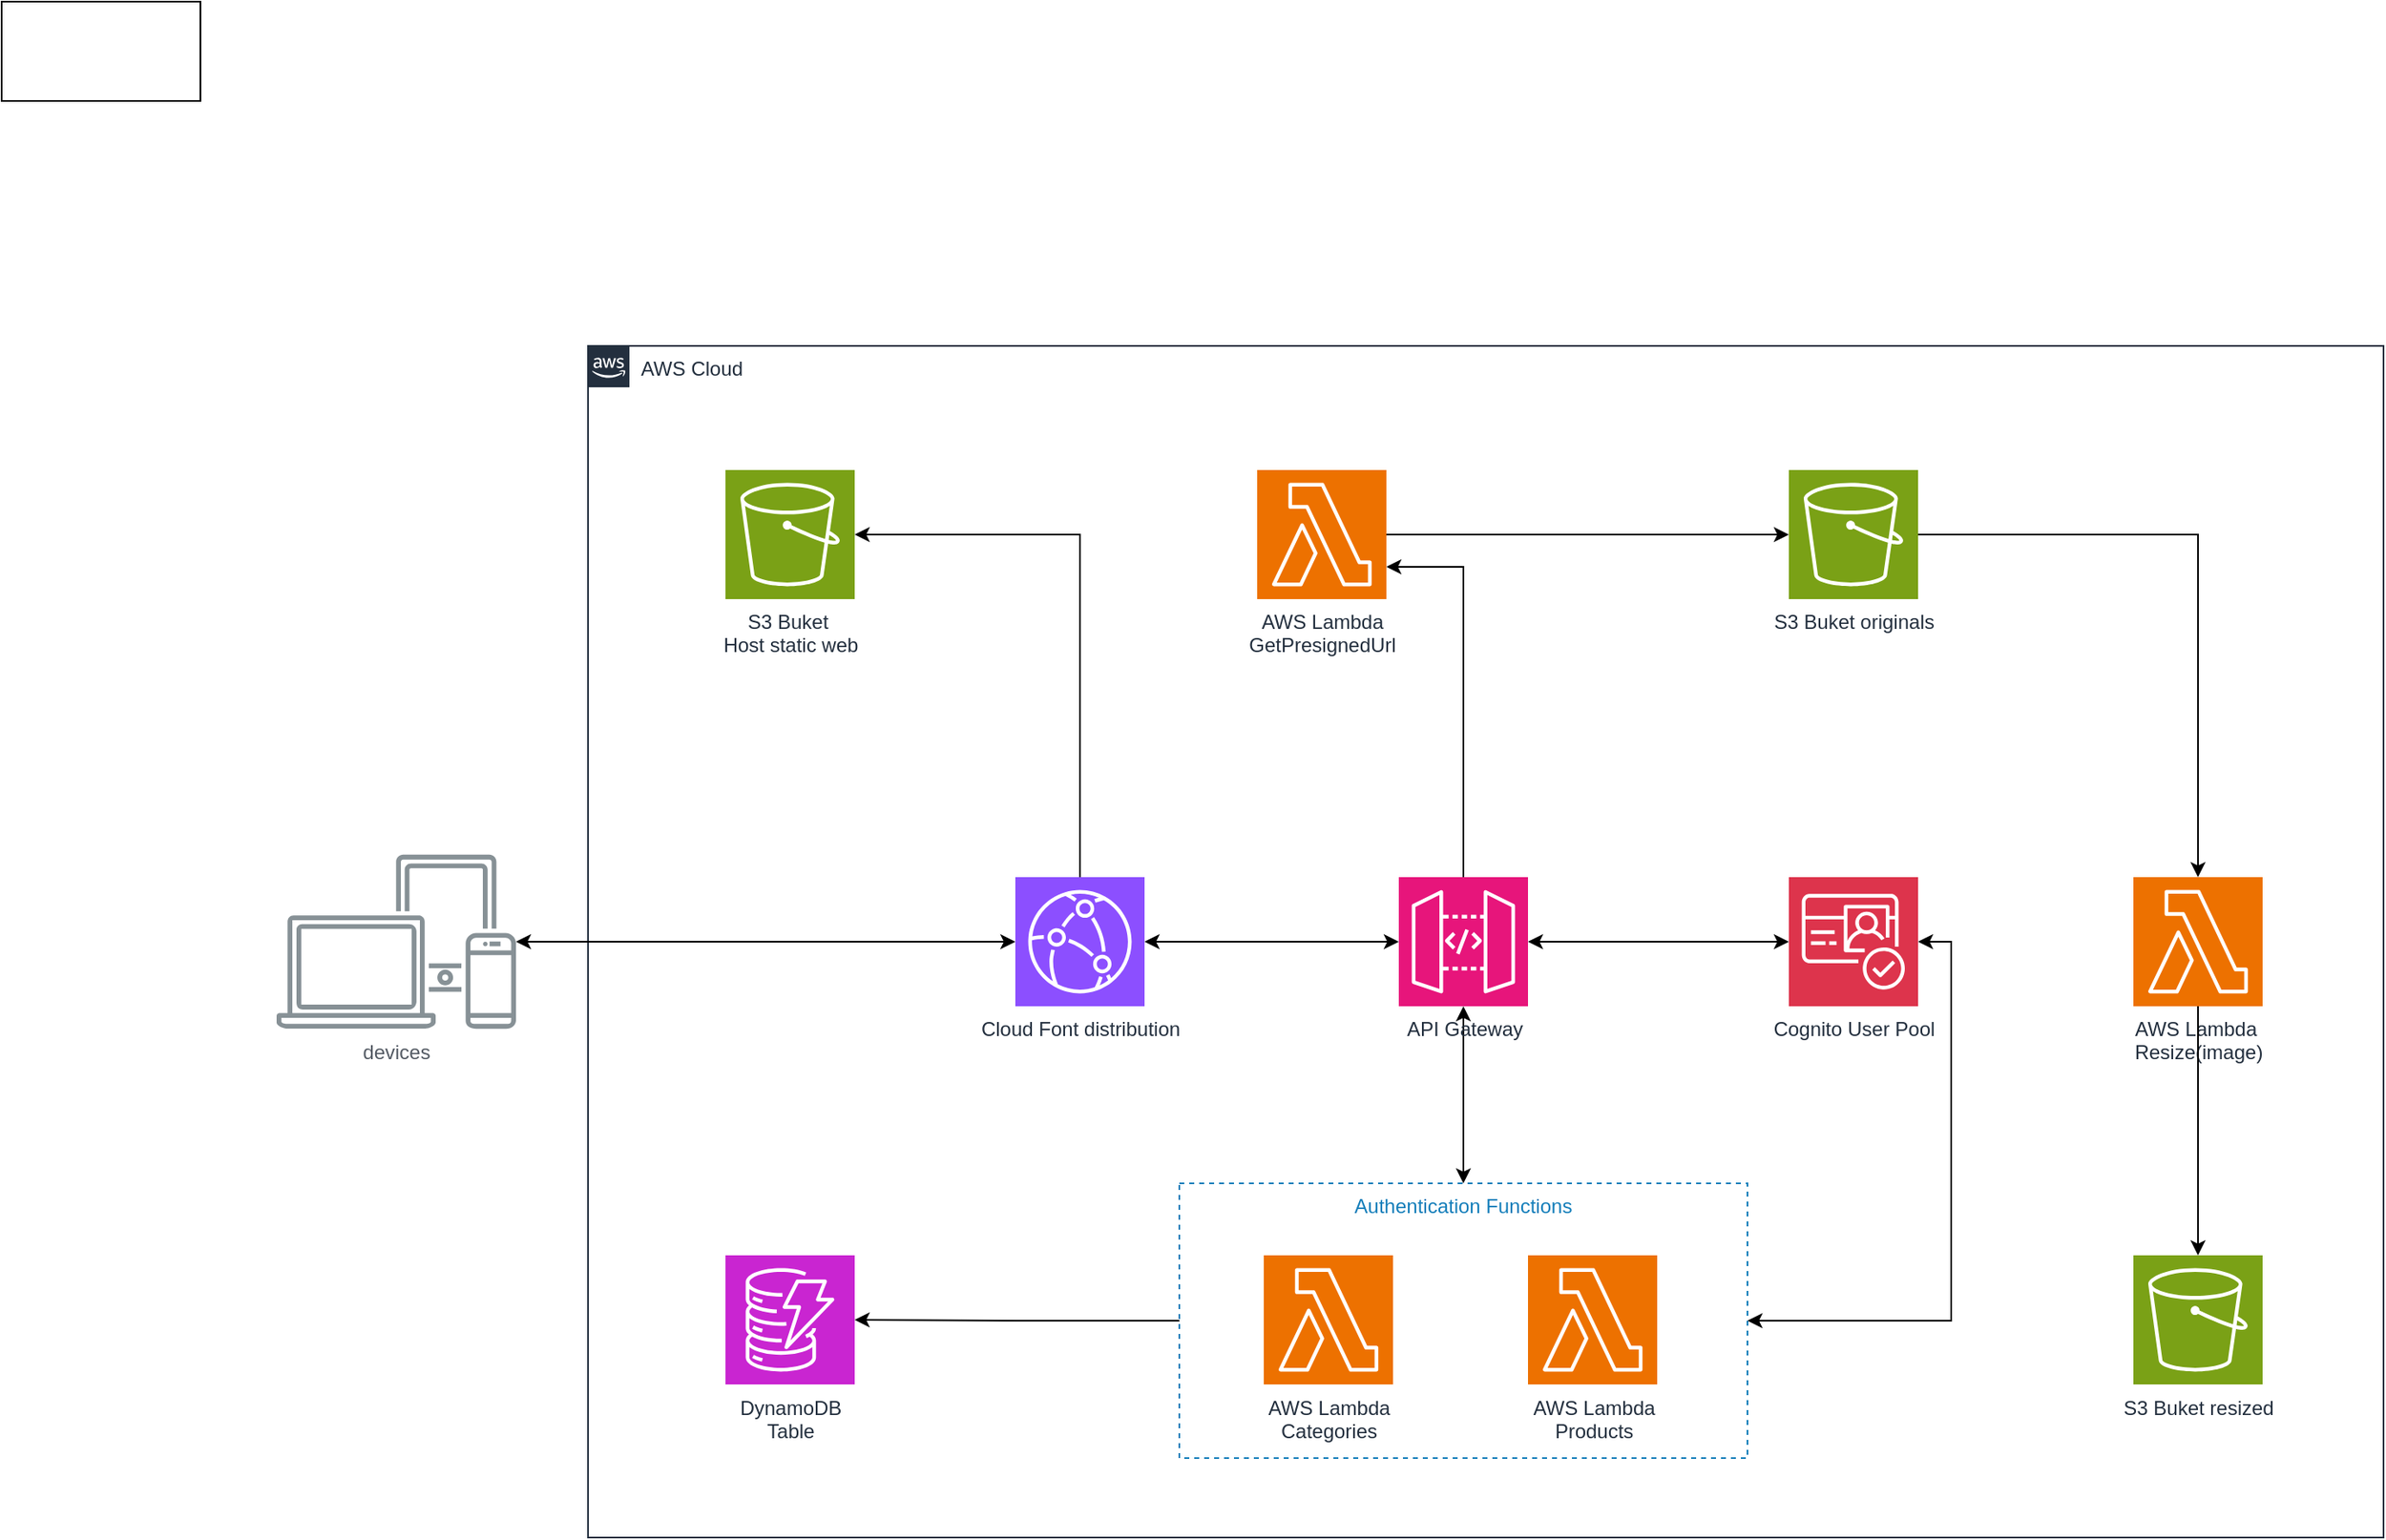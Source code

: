 <mxfile version="27.1.6">
  <diagram id="Ht1M8jgEwFfnCIfOTk4-" name="Page-1">
    <mxGraphModel dx="3669" dy="2405" grid="0" gridSize="10" guides="1" tooltips="1" connect="1" arrows="1" fold="1" page="1" pageScale="1" pageWidth="1169" pageHeight="827" math="0" shadow="0">
      <root>
        <mxCell id="0" />
        <mxCell id="1" parent="0" />
        <mxCell id="UEzPUAAOIrF-is8g5C7q-74" value="AWS Cloud" style="points=[[0,0],[0.25,0],[0.5,0],[0.75,0],[1,0],[1,0.25],[1,0.5],[1,0.75],[1,1],[0.75,1],[0.5,1],[0.25,1],[0,1],[0,0.75],[0,0.5],[0,0.25]];outlineConnect=0;gradientColor=none;html=1;whiteSpace=wrap;fontSize=12;fontStyle=0;shape=mxgraph.aws4.group;grIcon=mxgraph.aws4.group_aws_cloud_alt;strokeColor=#232F3E;fillColor=none;verticalAlign=top;align=left;spacingLeft=30;fontColor=#232F3E;dashed=0;labelBackgroundColor=#ffffff;container=0;pointerEvents=0;collapsible=0;recursiveResize=0;" parent="1" vertex="1">
          <mxGeometry x="196" width="1084" height="720" as="geometry" />
        </mxCell>
        <mxCell id="koOOx8J1nMnPle0z8YaJ-20" value="devices" style="sketch=0;outlineConnect=0;gradientColor=none;fontColor=#545B64;strokeColor=none;fillColor=#879196;dashed=0;verticalLabelPosition=bottom;verticalAlign=top;align=center;html=1;fontSize=12;fontStyle=0;aspect=fixed;shape=mxgraph.aws4.illustration_devices;pointerEvents=1" vertex="1" parent="1">
          <mxGeometry x="8" y="307.25" width="144.52" height="105.5" as="geometry" />
        </mxCell>
        <mxCell id="koOOx8J1nMnPle0z8YaJ-21" value="Authentication Functions" style="fillColor=none;strokeColor=#147EBA;dashed=1;verticalAlign=top;fontStyle=0;fontColor=#147EBA;whiteSpace=wrap;html=1;" vertex="1" parent="1">
          <mxGeometry x="553" y="506" width="343" height="166" as="geometry" />
        </mxCell>
        <mxCell id="koOOx8J1nMnPle0z8YaJ-33" style="edgeStyle=orthogonalEdgeStyle;rounded=0;orthogonalLoop=1;jettySize=auto;html=1;exitX=0.5;exitY=1;exitDx=0;exitDy=0;exitPerimeter=0;entryX=0.5;entryY=0;entryDx=0;entryDy=0;startArrow=classic;startFill=1;" edge="1" parent="1" source="sMOIWIAmx2zqGOon0Dsb-6" target="koOOx8J1nMnPle0z8YaJ-21">
          <mxGeometry relative="1" as="geometry" />
        </mxCell>
        <mxCell id="sMOIWIAmx2zqGOon0Dsb-6" value="API Gateway" style="sketch=0;points=[[0,0,0],[0.25,0,0],[0.5,0,0],[0.75,0,0],[1,0,0],[0,1,0],[0.25,1,0],[0.5,1,0],[0.75,1,0],[1,1,0],[0,0.25,0],[0,0.5,0],[0,0.75,0],[1,0.25,0],[1,0.5,0],[1,0.75,0]];outlineConnect=0;fontColor=#232F3E;fillColor=#E7157B;strokeColor=#ffffff;dashed=0;verticalLabelPosition=bottom;verticalAlign=top;align=center;html=1;fontSize=12;fontStyle=0;aspect=fixed;shape=mxgraph.aws4.resourceIcon;resIcon=mxgraph.aws4.api_gateway;" parent="1" vertex="1">
          <mxGeometry x="685.5" y="321" width="78" height="78" as="geometry" />
        </mxCell>
        <mxCell id="koOOx8J1nMnPle0z8YaJ-40" style="edgeStyle=orthogonalEdgeStyle;rounded=0;orthogonalLoop=1;jettySize=auto;html=1;exitX=0;exitY=0.5;exitDx=0;exitDy=0;exitPerimeter=0;startArrow=classic;startFill=1;" edge="1" parent="1" source="koOOx8J1nMnPle0z8YaJ-1" target="koOOx8J1nMnPle0z8YaJ-20">
          <mxGeometry relative="1" as="geometry" />
        </mxCell>
        <mxCell id="koOOx8J1nMnPle0z8YaJ-1" value="Cloud&lt;span style=&quot;background-color: transparent; color: light-dark(rgb(35, 47, 62), rgb(189, 199, 212));&quot;&gt;&amp;nbsp;Font&amp;nbsp;&lt;/span&gt;distribution" style="sketch=0;points=[[0,0,0],[0.25,0,0],[0.5,0,0],[0.75,0,0],[1,0,0],[0,1,0],[0.25,1,0],[0.5,1,0],[0.75,1,0],[1,1,0],[0,0.25,0],[0,0.5,0],[0,0.75,0],[1,0.25,0],[1,0.5,0],[1,0.75,0]];outlineConnect=0;fontColor=#232F3E;fillColor=#8C4FFF;strokeColor=#ffffff;dashed=0;verticalLabelPosition=bottom;verticalAlign=top;align=center;html=1;fontSize=12;fontStyle=0;aspect=fixed;shape=mxgraph.aws4.resourceIcon;resIcon=mxgraph.aws4.cloudfront;" vertex="1" parent="1">
          <mxGeometry x="454" y="321" width="78" height="78" as="geometry" />
        </mxCell>
        <mxCell id="sMOIWIAmx2zqGOon0Dsb-32" value="S3 Buket&amp;nbsp;&lt;div&gt;Host static web&lt;/div&gt;" style="sketch=0;points=[[0,0,0],[0.25,0,0],[0.5,0,0],[0.75,0,0],[1,0,0],[0,1,0],[0.25,1,0],[0.5,1,0],[0.75,1,0],[1,1,0],[0,0.25,0],[0,0.5,0],[0,0.75,0],[1,0.25,0],[1,0.5,0],[1,0.75,0]];outlineConnect=0;fontColor=#232F3E;fillColor=#7AA116;strokeColor=#ffffff;dashed=0;verticalLabelPosition=bottom;verticalAlign=top;align=center;html=1;fontSize=12;fontStyle=0;aspect=fixed;shape=mxgraph.aws4.resourceIcon;resIcon=mxgraph.aws4.s3;" parent="1" vertex="1">
          <mxGeometry x="279" y="75" width="78" height="78" as="geometry" />
        </mxCell>
        <mxCell id="koOOx8J1nMnPle0z8YaJ-11" value="" style="endArrow=classic;startArrow=classic;html=1;rounded=0;exitX=1;exitY=0.5;exitDx=0;exitDy=0;exitPerimeter=0;entryX=0;entryY=0.5;entryDx=0;entryDy=0;entryPerimeter=0;" edge="1" parent="1" source="koOOx8J1nMnPle0z8YaJ-1" target="sMOIWIAmx2zqGOon0Dsb-6">
          <mxGeometry width="50" height="50" relative="1" as="geometry">
            <mxPoint x="499" y="345" as="sourcePoint" />
            <mxPoint x="1070" y="482" as="targetPoint" />
          </mxGeometry>
        </mxCell>
        <mxCell id="w7kNMi_7EBvpGbnXu8PO-2" value="&lt;div&gt;AWS Lambda&lt;/div&gt;Categories" style="sketch=0;points=[[0,0,0],[0.25,0,0],[0.5,0,0],[0.75,0,0],[1,0,0],[0,1,0],[0.25,1,0],[0.5,1,0],[0.75,1,0],[1,1,0],[0,0.25,0],[0,0.5,0],[0,0.75,0],[1,0.25,0],[1,0.5,0],[1,0.75,0]];outlineConnect=0;fontColor=#232F3E;fillColor=#ED7100;strokeColor=#ffffff;dashed=0;verticalLabelPosition=bottom;verticalAlign=top;align=center;html=1;fontSize=12;fontStyle=0;aspect=fixed;shape=mxgraph.aws4.resourceIcon;resIcon=mxgraph.aws4.lambda;" parent="1" vertex="1">
          <mxGeometry x="604" y="549.5" width="78" height="78" as="geometry" />
        </mxCell>
        <mxCell id="sMOIWIAmx2zqGOon0Dsb-15" value="S3 Buket&amp;nbsp;originals" style="sketch=0;points=[[0,0,0],[0.25,0,0],[0.5,0,0],[0.75,0,0],[1,0,0],[0,1,0],[0.25,1,0],[0.5,1,0],[0.75,1,0],[1,1,0],[0,0.25,0],[0,0.5,0],[0,0.75,0],[1,0.25,0],[1,0.5,0],[1,0.75,0]];outlineConnect=0;fontColor=#232F3E;fillColor=#7AA116;strokeColor=#ffffff;dashed=0;verticalLabelPosition=bottom;verticalAlign=top;align=center;html=1;fontSize=12;fontStyle=0;aspect=fixed;shape=mxgraph.aws4.resourceIcon;resIcon=mxgraph.aws4.s3;" parent="1" vertex="1">
          <mxGeometry x="921" y="75" width="78" height="78" as="geometry" />
        </mxCell>
        <mxCell id="sMOIWIAmx2zqGOon0Dsb-17" value="AWS Lambda&amp;nbsp;&lt;div&gt;Resize(image)&lt;/div&gt;" style="sketch=0;points=[[0,0,0],[0.25,0,0],[0.5,0,0],[0.75,0,0],[1,0,0],[0,1,0],[0.25,1,0],[0.5,1,0],[0.75,1,0],[1,1,0],[0,0.25,0],[0,0.5,0],[0,0.75,0],[1,0.25,0],[1,0.5,0],[1,0.75,0]];outlineConnect=0;fontColor=#232F3E;fillColor=#ED7100;strokeColor=#ffffff;dashed=0;verticalLabelPosition=bottom;verticalAlign=top;align=center;html=1;fontSize=12;fontStyle=0;aspect=fixed;shape=mxgraph.aws4.resourceIcon;resIcon=mxgraph.aws4.lambda;" parent="1" vertex="1">
          <mxGeometry x="1129" y="321" width="78" height="78" as="geometry" />
        </mxCell>
        <mxCell id="sMOIWIAmx2zqGOon0Dsb-25" style="edgeStyle=orthogonalEdgeStyle;rounded=0;orthogonalLoop=1;jettySize=auto;html=1;exitX=0.5;exitY=1;exitDx=0;exitDy=0;exitPerimeter=0;" parent="1" source="sMOIWIAmx2zqGOon0Dsb-16" target="sMOIWIAmx2zqGOon0Dsb-16" edge="1">
          <mxGeometry relative="1" as="geometry" />
        </mxCell>
        <mxCell id="koOOx8J1nMnPle0z8YaJ-35" style="edgeStyle=orthogonalEdgeStyle;rounded=0;orthogonalLoop=1;jettySize=auto;html=1;exitX=1;exitY=0.5;exitDx=0;exitDy=0;exitPerimeter=0;" edge="1" parent="1" source="w7kNMi_7EBvpGbnXu8PO-12" target="sMOIWIAmx2zqGOon0Dsb-15">
          <mxGeometry relative="1" as="geometry" />
        </mxCell>
        <mxCell id="w7kNMi_7EBvpGbnXu8PO-12" value="&amp;nbsp;AWS Lambda&amp;nbsp;&lt;div&gt;GetPresignedUrl&lt;/div&gt;" style="sketch=0;points=[[0,0,0],[0.25,0,0],[0.5,0,0],[0.75,0,0],[1,0,0],[0,1,0],[0.25,1,0],[0.5,1,0],[0.75,1,0],[1,1,0],[0,0.25,0],[0,0.5,0],[0,0.75,0],[1,0.25,0],[1,0.5,0],[1,0.75,0]];outlineConnect=0;fontColor=#232F3E;fillColor=#ED7100;strokeColor=#ffffff;dashed=0;verticalLabelPosition=bottom;verticalAlign=top;align=center;html=1;fontSize=12;fontStyle=0;aspect=fixed;shape=mxgraph.aws4.resourceIcon;resIcon=mxgraph.aws4.lambda;" parent="1" vertex="1">
          <mxGeometry x="600" y="75" width="78" height="78" as="geometry" />
        </mxCell>
        <mxCell id="sMOIWIAmx2zqGOon0Dsb-31" value="DynamoDB&lt;div&gt;Table&lt;/div&gt;" style="sketch=0;points=[[0,0,0],[0.25,0,0],[0.5,0,0],[0.75,0,0],[1,0,0],[0,1,0],[0.25,1,0],[0.5,1,0],[0.75,1,0],[1,1,0],[0,0.25,0],[0,0.5,0],[0,0.75,0],[1,0.25,0],[1,0.5,0],[1,0.75,0]];outlineConnect=0;fontColor=#232F3E;fillColor=#C925D1;strokeColor=#ffffff;dashed=0;verticalLabelPosition=bottom;verticalAlign=top;align=center;html=1;fontSize=12;fontStyle=0;aspect=fixed;shape=mxgraph.aws4.resourceIcon;resIcon=mxgraph.aws4.dynamodb;" parent="1" vertex="1">
          <mxGeometry x="279" y="549.5" width="78" height="78" as="geometry" />
        </mxCell>
        <mxCell id="uuf_P8HmlVxgO42vtmNt-1" value="Cognito User Pool" style="sketch=0;points=[[0,0,0],[0.25,0,0],[0.5,0,0],[0.75,0,0],[1,0,0],[0,1,0],[0.25,1,0],[0.5,1,0],[0.75,1,0],[1,1,0],[0,0.25,0],[0,0.5,0],[0,0.75,0],[1,0.25,0],[1,0.5,0],[1,0.75,0]];outlineConnect=0;fontColor=#232F3E;fillColor=#DD344C;strokeColor=#ffffff;dashed=0;verticalLabelPosition=bottom;verticalAlign=top;align=center;html=1;fontSize=12;fontStyle=0;aspect=fixed;shape=mxgraph.aws4.resourceIcon;resIcon=mxgraph.aws4.cognito;" parent="1" vertex="1">
          <mxGeometry x="921" y="321" width="78" height="78" as="geometry" />
        </mxCell>
        <mxCell id="sMOIWIAmx2zqGOon0Dsb-16" value="S3 Buket&amp;nbsp;resized" style="sketch=0;points=[[0,0,0],[0.25,0,0],[0.5,0,0],[0.75,0,0],[1,0,0],[0,1,0],[0.25,1,0],[0.5,1,0],[0.75,1,0],[1,1,0],[0,0.25,0],[0,0.5,0],[0,0.75,0],[1,0.25,0],[1,0.5,0],[1,0.75,0]];outlineConnect=0;fontColor=#232F3E;fillColor=#7AA116;strokeColor=#ffffff;dashed=0;verticalLabelPosition=bottom;verticalAlign=top;align=center;html=1;fontSize=12;fontStyle=0;aspect=fixed;shape=mxgraph.aws4.resourceIcon;resIcon=mxgraph.aws4.s3;" parent="1" vertex="1">
          <mxGeometry x="1129" y="549.5" width="78" height="78" as="geometry" />
        </mxCell>
        <mxCell id="sMOIWIAmx2zqGOon0Dsb-11" value="&lt;div&gt;AWS Lambda&lt;/div&gt;Products" style="sketch=0;points=[[0,0,0],[0.25,0,0],[0.5,0,0],[0.75,0,0],[1,0,0],[0,1,0],[0.25,1,0],[0.5,1,0],[0.75,1,0],[1,1,0],[0,0.25,0],[0,0.5,0],[0,0.75,0],[1,0.25,0],[1,0.5,0],[1,0.75,0]];outlineConnect=0;fontColor=#232F3E;fillColor=#ED7100;strokeColor=#ffffff;dashed=0;verticalLabelPosition=bottom;verticalAlign=top;align=center;html=1;fontSize=12;fontStyle=0;aspect=fixed;shape=mxgraph.aws4.resourceIcon;resIcon=mxgraph.aws4.lambda;" parent="1" vertex="1">
          <mxGeometry x="763.5" y="549.5" width="78" height="78" as="geometry" />
        </mxCell>
        <mxCell id="koOOx8J1nMnPle0z8YaJ-23" value="" style="endArrow=classic;startArrow=classic;html=1;rounded=0;exitX=1;exitY=0.5;exitDx=0;exitDy=0;exitPerimeter=0;entryX=0;entryY=0.5;entryDx=0;entryDy=0;entryPerimeter=0;" edge="1" parent="1" source="sMOIWIAmx2zqGOon0Dsb-6" target="uuf_P8HmlVxgO42vtmNt-1">
          <mxGeometry width="50" height="50" relative="1" as="geometry">
            <mxPoint x="984" y="354" as="sourcePoint" />
            <mxPoint x="1034" y="304" as="targetPoint" />
          </mxGeometry>
        </mxCell>
        <mxCell id="koOOx8J1nMnPle0z8YaJ-22" style="edgeStyle=orthogonalEdgeStyle;rounded=0;orthogonalLoop=1;jettySize=auto;html=1;exitX=0;exitY=0.5;exitDx=0;exitDy=0;entryX=1;entryY=0.5;entryDx=0;entryDy=0;entryPerimeter=0;" edge="1" parent="1" source="koOOx8J1nMnPle0z8YaJ-21" target="sMOIWIAmx2zqGOon0Dsb-31">
          <mxGeometry relative="1" as="geometry">
            <mxPoint x="325" y="570" as="targetPoint" />
          </mxGeometry>
        </mxCell>
        <mxCell id="koOOx8J1nMnPle0z8YaJ-32" style="edgeStyle=orthogonalEdgeStyle;rounded=0;orthogonalLoop=1;jettySize=auto;html=1;exitX=0.5;exitY=0;exitDx=0;exitDy=0;exitPerimeter=0;entryX=1;entryY=0.5;entryDx=0;entryDy=0;entryPerimeter=0;" edge="1" parent="1" source="koOOx8J1nMnPle0z8YaJ-1" target="sMOIWIAmx2zqGOon0Dsb-32">
          <mxGeometry relative="1" as="geometry" />
        </mxCell>
        <mxCell id="koOOx8J1nMnPle0z8YaJ-34" style="edgeStyle=orthogonalEdgeStyle;rounded=0;orthogonalLoop=1;jettySize=auto;html=1;exitX=0.5;exitY=0;exitDx=0;exitDy=0;exitPerimeter=0;entryX=1;entryY=0.75;entryDx=0;entryDy=0;entryPerimeter=0;" edge="1" parent="1" source="sMOIWIAmx2zqGOon0Dsb-6" target="w7kNMi_7EBvpGbnXu8PO-12">
          <mxGeometry relative="1" as="geometry" />
        </mxCell>
        <mxCell id="koOOx8J1nMnPle0z8YaJ-36" style="edgeStyle=orthogonalEdgeStyle;rounded=0;orthogonalLoop=1;jettySize=auto;html=1;exitX=1;exitY=0.5;exitDx=0;exitDy=0;exitPerimeter=0;entryX=0.5;entryY=0;entryDx=0;entryDy=0;entryPerimeter=0;" edge="1" parent="1" source="sMOIWIAmx2zqGOon0Dsb-15" target="sMOIWIAmx2zqGOon0Dsb-17">
          <mxGeometry relative="1" as="geometry" />
        </mxCell>
        <mxCell id="koOOx8J1nMnPle0z8YaJ-38" style="edgeStyle=orthogonalEdgeStyle;rounded=0;orthogonalLoop=1;jettySize=auto;html=1;exitX=1;exitY=0.5;exitDx=0;exitDy=0;entryX=1;entryY=0.5;entryDx=0;entryDy=0;entryPerimeter=0;startArrow=classic;startFill=1;" edge="1" parent="1" source="koOOx8J1nMnPle0z8YaJ-21" target="uuf_P8HmlVxgO42vtmNt-1">
          <mxGeometry relative="1" as="geometry" />
        </mxCell>
        <mxCell id="koOOx8J1nMnPle0z8YaJ-39" style="edgeStyle=orthogonalEdgeStyle;rounded=0;orthogonalLoop=1;jettySize=auto;html=1;exitX=0.5;exitY=1;exitDx=0;exitDy=0;exitPerimeter=0;entryX=0.5;entryY=0;entryDx=0;entryDy=0;entryPerimeter=0;" edge="1" parent="1" source="sMOIWIAmx2zqGOon0Dsb-17" target="sMOIWIAmx2zqGOon0Dsb-16">
          <mxGeometry relative="1" as="geometry" />
        </mxCell>
        <mxCell id="koOOx8J1nMnPle0z8YaJ-41" value="" style="rounded=0;whiteSpace=wrap;html=1;" vertex="1" parent="1">
          <mxGeometry x="-158" y="-208" width="120" height="60" as="geometry" />
        </mxCell>
      </root>
    </mxGraphModel>
  </diagram>
</mxfile>
